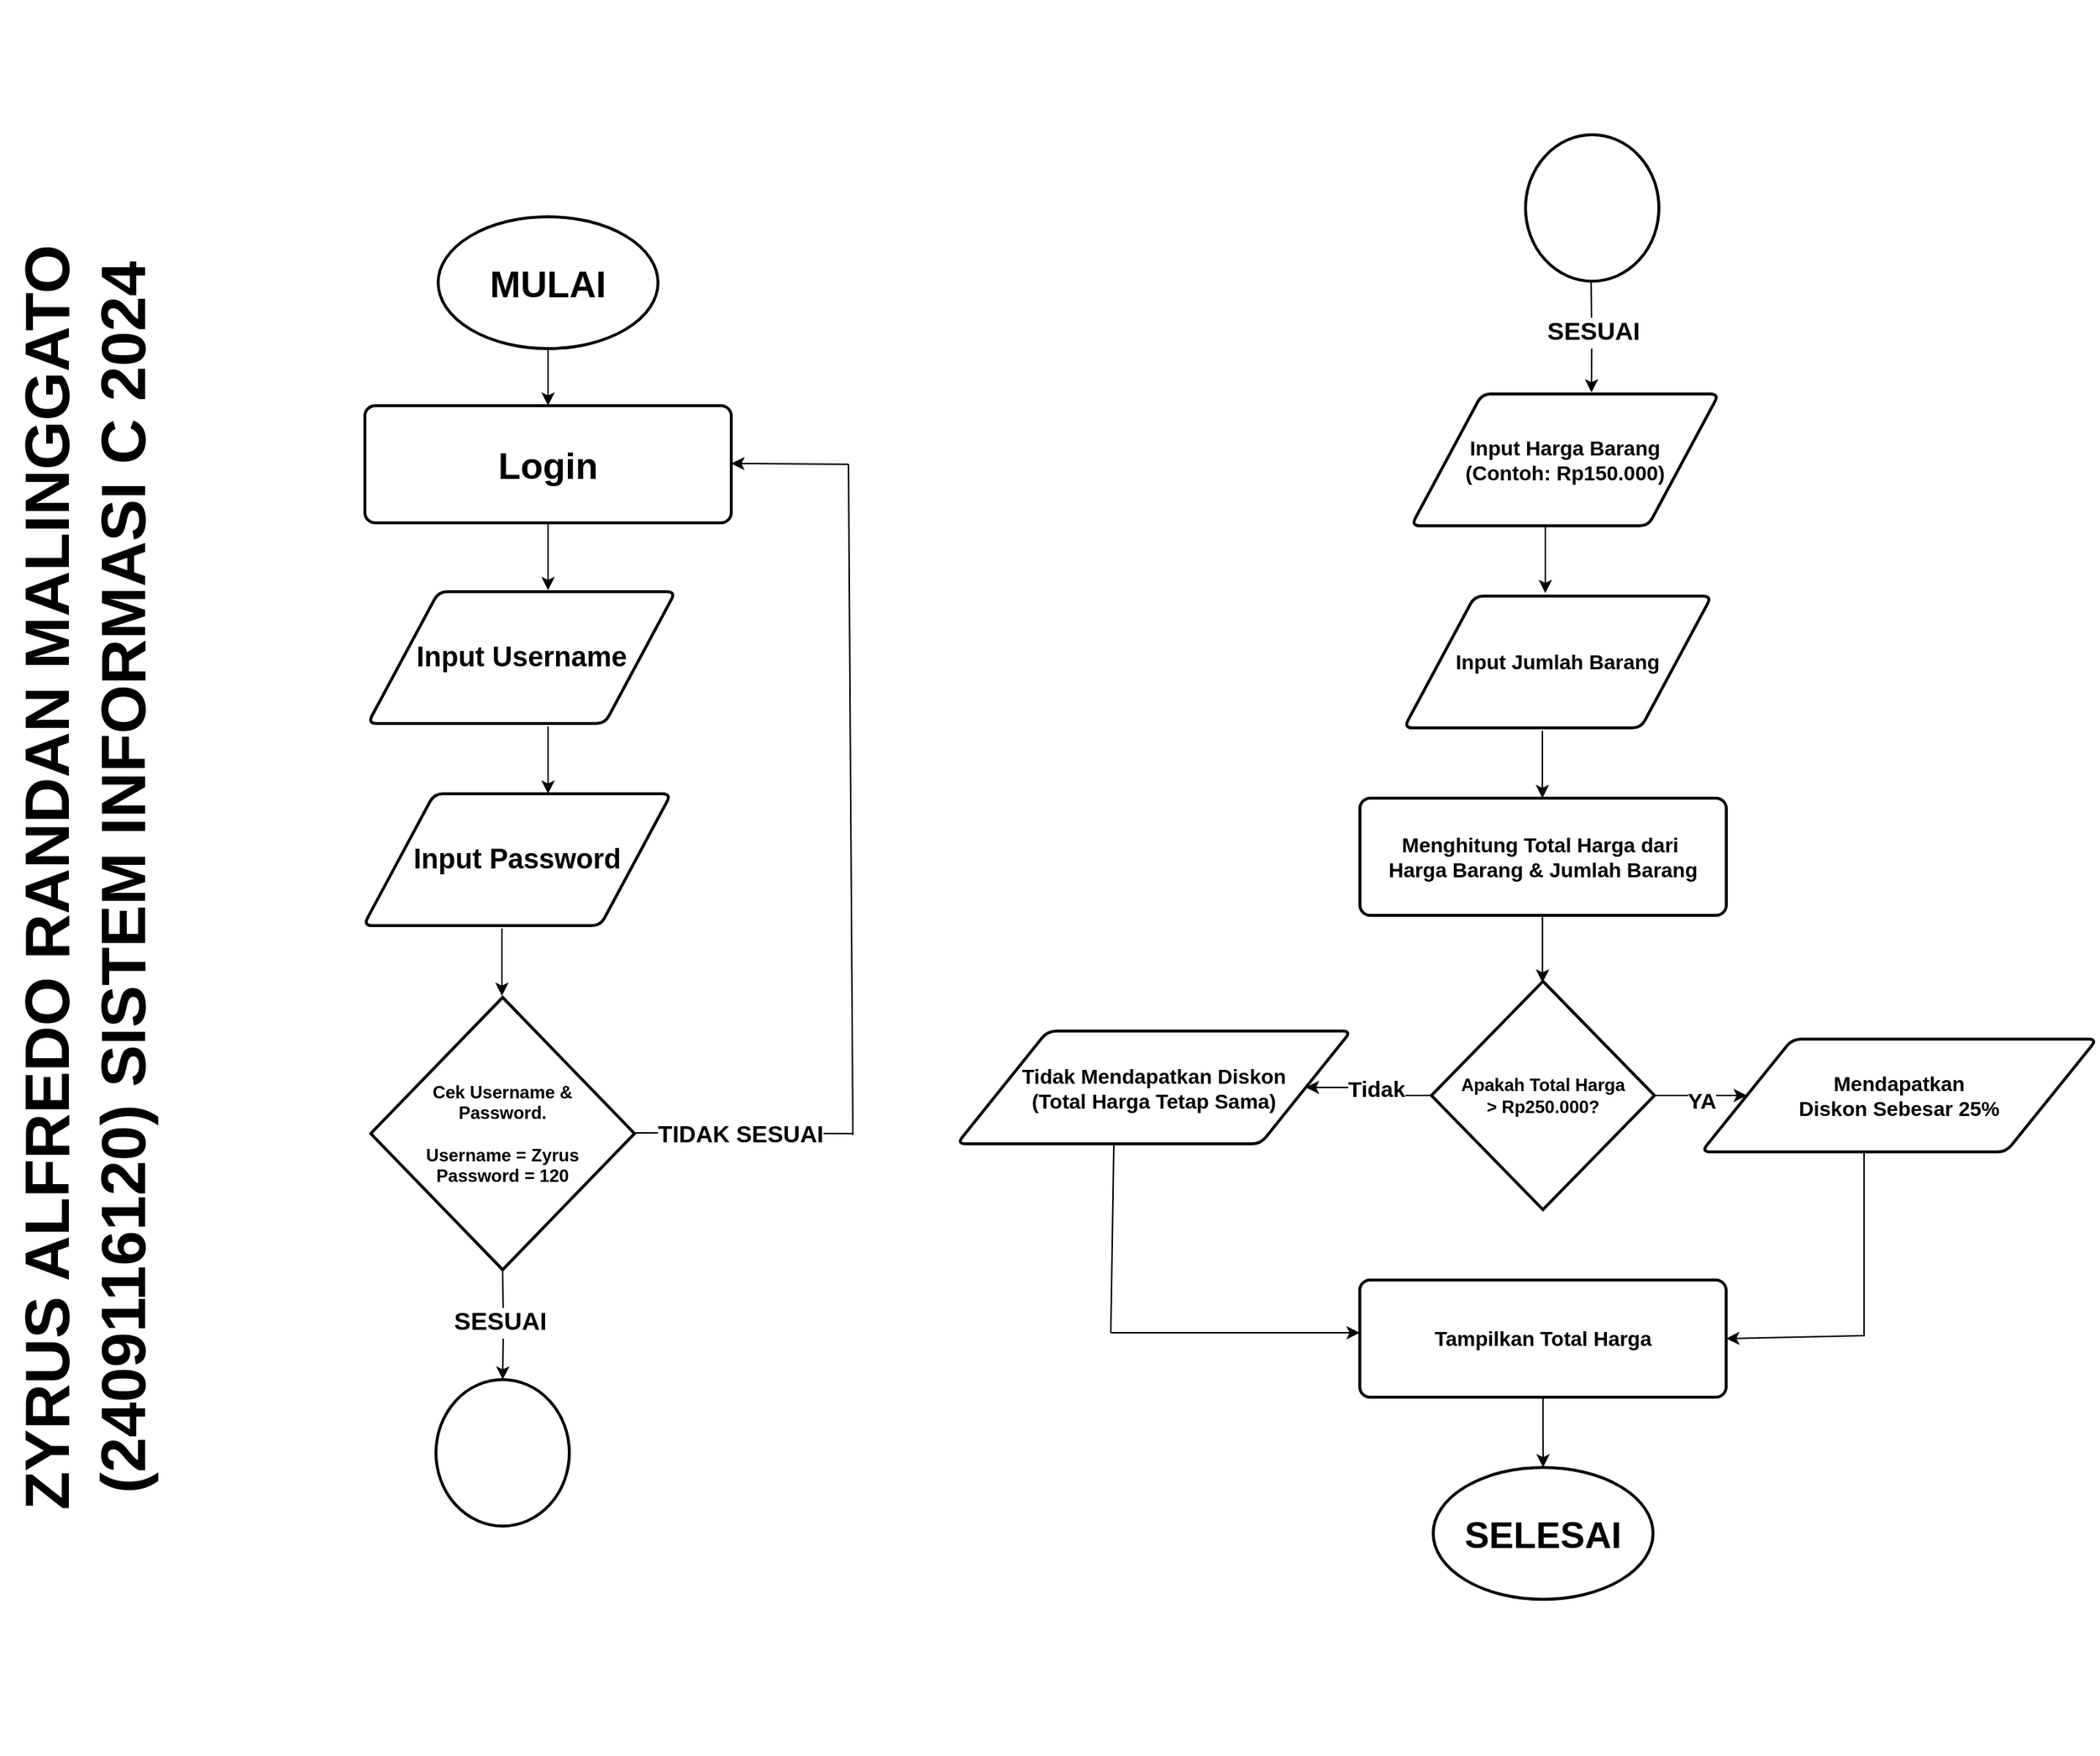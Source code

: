 <mxfile version="24.7.16">
  <diagram id="V-I0q0H2jCAGfMRHb6aa" name="Page-2">
    <mxGraphModel dx="2094" dy="2573" grid="0" gridSize="10" guides="1" tooltips="1" connect="1" arrows="1" fold="1" page="0" pageScale="1" pageWidth="827" pageHeight="1169" math="0" shadow="0">
      <root>
        <mxCell id="0" />
        <mxCell id="1" parent="0" />
        <mxCell id="iOdGbbsAf_IY3Q9x4Y7G-1" value="" style="edgeStyle=orthogonalEdgeStyle;rounded=0;orthogonalLoop=1;jettySize=auto;html=1;" edge="1" parent="1" source="iOdGbbsAf_IY3Q9x4Y7G-2" target="iOdGbbsAf_IY3Q9x4Y7G-12">
          <mxGeometry relative="1" as="geometry" />
        </mxCell>
        <mxCell id="iOdGbbsAf_IY3Q9x4Y7G-2" value="&lt;font style=&quot;font-size: 25px;&quot;&gt;&lt;b&gt;MULAI&lt;/b&gt;&lt;/font&gt;" style="strokeWidth=2;html=1;shape=mxgraph.flowchart.start_1;whiteSpace=wrap;" vertex="1" parent="1">
          <mxGeometry x="85" y="-1120" width="150" height="90" as="geometry" />
        </mxCell>
        <mxCell id="iOdGbbsAf_IY3Q9x4Y7G-3" value="&lt;b style=&quot;&quot;&gt;&lt;font style=&quot;font-size: 19px;&quot;&gt;Input Username&lt;/font&gt;&lt;/b&gt;" style="shape=parallelogram;html=1;strokeWidth=2;perimeter=parallelogramPerimeter;whiteSpace=wrap;rounded=1;arcSize=12;size=0.23;" vertex="1" parent="1">
          <mxGeometry x="37" y="-864" width="210" height="90" as="geometry" />
        </mxCell>
        <mxCell id="iOdGbbsAf_IY3Q9x4Y7G-4" value="&lt;b style=&quot;&quot;&gt;&lt;font style=&quot;font-size: 19px;&quot;&gt;Input Password&lt;/font&gt;&lt;/b&gt;" style="shape=parallelogram;html=1;strokeWidth=2;perimeter=parallelogramPerimeter;whiteSpace=wrap;rounded=1;arcSize=12;size=0.23;" vertex="1" parent="1">
          <mxGeometry x="34" y="-726" width="210" height="90" as="geometry" />
        </mxCell>
        <mxCell id="iOdGbbsAf_IY3Q9x4Y7G-5" style="edgeStyle=orthogonalEdgeStyle;rounded=0;orthogonalLoop=1;jettySize=auto;html=1;exitX=0.5;exitY=1;exitDx=0;exitDy=0;exitPerimeter=0;entryX=0.543;entryY=-0.031;entryDx=0;entryDy=0;entryPerimeter=0;" edge="1" parent="1">
          <mxGeometry relative="1" as="geometry">
            <mxPoint x="160" y="-772" as="sourcePoint" />
            <mxPoint x="160" y="-726" as="targetPoint" />
          </mxGeometry>
        </mxCell>
        <mxCell id="iOdGbbsAf_IY3Q9x4Y7G-6" style="edgeStyle=orthogonalEdgeStyle;rounded=0;orthogonalLoop=1;jettySize=auto;html=1;exitX=0.5;exitY=1;exitDx=0;exitDy=0;exitPerimeter=0;entryX=0.543;entryY=-0.031;entryDx=0;entryDy=0;entryPerimeter=0;" edge="1" parent="1">
          <mxGeometry relative="1" as="geometry">
            <mxPoint x="128.5" y="-634" as="sourcePoint" />
            <mxPoint x="128.5" y="-588" as="targetPoint" />
          </mxGeometry>
        </mxCell>
        <mxCell id="iOdGbbsAf_IY3Q9x4Y7G-7" value="&lt;b&gt;Cek Username &amp;amp;&lt;/b&gt;&lt;div&gt;&lt;b&gt;Password.&lt;/b&gt;&lt;/div&gt;&lt;div&gt;&lt;br&gt;&lt;/div&gt;&lt;div&gt;&lt;b&gt;Username = Zyrus&lt;/b&gt;&lt;/div&gt;&lt;div&gt;&lt;b&gt;Password = 120&lt;/b&gt;&lt;/div&gt;" style="strokeWidth=2;html=1;shape=mxgraph.flowchart.decision;whiteSpace=wrap;" vertex="1" parent="1">
          <mxGeometry x="39" y="-587" width="180" height="186" as="geometry" />
        </mxCell>
        <mxCell id="iOdGbbsAf_IY3Q9x4Y7G-8" value="" style="endArrow=none;html=1;rounded=0;exitX=0.398;exitY=0.994;exitDx=0;exitDy=0;exitPerimeter=0;" edge="1" parent="1">
          <mxGeometry width="50" height="50" relative="1" as="geometry">
            <mxPoint x="217.002" y="-494.502" as="sourcePoint" />
            <mxPoint x="368" y="-494" as="targetPoint" />
          </mxGeometry>
        </mxCell>
        <mxCell id="iOdGbbsAf_IY3Q9x4Y7G-9" value="&lt;b&gt;&lt;font style=&quot;font-size: 16px;&quot;&gt;TIDAK SESUAI&lt;/font&gt;&lt;/b&gt;" style="edgeLabel;html=1;align=center;verticalAlign=middle;resizable=0;points=[];" vertex="1" connectable="0" parent="iOdGbbsAf_IY3Q9x4Y7G-8">
          <mxGeometry x="-0.289" y="1" relative="1" as="geometry">
            <mxPoint x="20" y="1" as="offset" />
          </mxGeometry>
        </mxCell>
        <mxCell id="iOdGbbsAf_IY3Q9x4Y7G-10" value="" style="endArrow=none;html=1;rounded=0;" edge="1" parent="1">
          <mxGeometry width="50" height="50" relative="1" as="geometry">
            <mxPoint x="365" y="-951" as="sourcePoint" />
            <mxPoint x="368" y="-493" as="targetPoint" />
          </mxGeometry>
        </mxCell>
        <mxCell id="iOdGbbsAf_IY3Q9x4Y7G-11" value="" style="endArrow=classic;html=1;rounded=0;entryX=1;entryY=0.5;entryDx=0;entryDy=0;" edge="1" parent="1">
          <mxGeometry width="50" height="50" relative="1" as="geometry">
            <mxPoint x="365" y="-951" as="sourcePoint" />
            <mxPoint x="285.0" y="-951.5" as="targetPoint" />
          </mxGeometry>
        </mxCell>
        <mxCell id="iOdGbbsAf_IY3Q9x4Y7G-12" value="&lt;b style=&quot;&quot;&gt;&lt;font style=&quot;font-size: 25px;&quot;&gt;Login&lt;/font&gt;&lt;/b&gt;" style="rounded=1;whiteSpace=wrap;html=1;absoluteArcSize=1;arcSize=14;strokeWidth=2;" vertex="1" parent="1">
          <mxGeometry x="35" y="-991" width="250" height="80" as="geometry" />
        </mxCell>
        <mxCell id="iOdGbbsAf_IY3Q9x4Y7G-13" style="edgeStyle=orthogonalEdgeStyle;rounded=0;orthogonalLoop=1;jettySize=auto;html=1;exitX=0.5;exitY=1;exitDx=0;exitDy=0;exitPerimeter=0;entryX=0.543;entryY=-0.031;entryDx=0;entryDy=0;entryPerimeter=0;" edge="1" parent="1">
          <mxGeometry relative="1" as="geometry">
            <mxPoint x="160" y="-911" as="sourcePoint" />
            <mxPoint x="160" y="-865" as="targetPoint" />
          </mxGeometry>
        </mxCell>
        <mxCell id="iOdGbbsAf_IY3Q9x4Y7G-14" value="" style="strokeWidth=2;html=1;shape=mxgraph.flowchart.start_2;whiteSpace=wrap;" vertex="1" parent="1">
          <mxGeometry x="83.5" y="-326" width="91" height="100" as="geometry" />
        </mxCell>
        <mxCell id="iOdGbbsAf_IY3Q9x4Y7G-15" style="edgeStyle=orthogonalEdgeStyle;rounded=0;orthogonalLoop=1;jettySize=auto;html=1;exitX=0.5;exitY=1;exitDx=0;exitDy=0;exitPerimeter=0;entryX=0.5;entryY=0;entryDx=0;entryDy=0;entryPerimeter=0;" edge="1" parent="1" target="iOdGbbsAf_IY3Q9x4Y7G-14">
          <mxGeometry relative="1" as="geometry">
            <mxPoint x="129" y="-401" as="sourcePoint" />
            <mxPoint x="129" y="-355" as="targetPoint" />
          </mxGeometry>
        </mxCell>
        <mxCell id="x7b8Z1CNL2ZkZAmXsehD-28" value="&lt;font style=&quot;font-size: 17px;&quot;&gt;&lt;b&gt;SESUAI&lt;/b&gt;&lt;/font&gt;" style="edgeLabel;html=1;align=center;verticalAlign=middle;resizable=0;points=[];" vertex="1" connectable="0" parent="iOdGbbsAf_IY3Q9x4Y7G-15">
          <mxGeometry x="-0.047" y="-2" relative="1" as="geometry">
            <mxPoint x="-1" as="offset" />
          </mxGeometry>
        </mxCell>
        <mxCell id="x7b8Z1CNL2ZkZAmXsehD-1" value="&lt;font style=&quot;font-size: 14px;&quot;&gt;&lt;b&gt;Input Harga Barang&lt;/b&gt;&lt;/font&gt;&lt;div style=&quot;font-size: 14px;&quot;&gt;&lt;b&gt;(Contoh: Rp150.000)&lt;/b&gt;&lt;/div&gt;" style="shape=parallelogram;html=1;strokeWidth=2;perimeter=parallelogramPerimeter;whiteSpace=wrap;rounded=1;arcSize=12;size=0.23;" vertex="1" parent="1">
          <mxGeometry x="749" y="-999" width="210" height="90" as="geometry" />
        </mxCell>
        <mxCell id="x7b8Z1CNL2ZkZAmXsehD-2" value="&lt;span style=&quot;font-size: 14px;&quot;&gt;&lt;b&gt;Input Jumlah Barang&lt;/b&gt;&lt;/span&gt;" style="shape=parallelogram;html=1;strokeWidth=2;perimeter=parallelogramPerimeter;whiteSpace=wrap;rounded=1;arcSize=12;size=0.23;" vertex="1" parent="1">
          <mxGeometry x="744" y="-861" width="210" height="90" as="geometry" />
        </mxCell>
        <mxCell id="x7b8Z1CNL2ZkZAmXsehD-3" style="edgeStyle=orthogonalEdgeStyle;rounded=0;orthogonalLoop=1;jettySize=auto;html=1;exitX=0.5;exitY=1;exitDx=0;exitDy=0;exitPerimeter=0;entryX=0.543;entryY=-0.031;entryDx=0;entryDy=0;entryPerimeter=0;" edge="1" parent="1">
          <mxGeometry relative="1" as="geometry">
            <mxPoint x="840.5" y="-909" as="sourcePoint" />
            <mxPoint x="840.5" y="-863" as="targetPoint" />
          </mxGeometry>
        </mxCell>
        <mxCell id="x7b8Z1CNL2ZkZAmXsehD-4" value="&lt;font style=&quot;font-size: 14px;&quot;&gt;&lt;b style=&quot;&quot;&gt;Menghitung Total Harga dari&amp;nbsp;&lt;/b&gt;&lt;/font&gt;&lt;div style=&quot;font-size: 14px;&quot;&gt;&lt;font style=&quot;font-size: 14px;&quot;&gt;&lt;b style=&quot;&quot;&gt;Harga Barang &amp;amp; Jumlah Barang&lt;/b&gt;&lt;/font&gt;&lt;/div&gt;" style="rounded=1;whiteSpace=wrap;html=1;absoluteArcSize=1;arcSize=14;strokeWidth=2;" vertex="1" parent="1">
          <mxGeometry x="714" y="-723" width="250" height="80" as="geometry" />
        </mxCell>
        <mxCell id="x7b8Z1CNL2ZkZAmXsehD-5" style="edgeStyle=orthogonalEdgeStyle;rounded=0;orthogonalLoop=1;jettySize=auto;html=1;exitX=0.5;exitY=1;exitDx=0;exitDy=0;exitPerimeter=0;entryX=0.543;entryY=-0.031;entryDx=0;entryDy=0;entryPerimeter=0;" edge="1" parent="1">
          <mxGeometry relative="1" as="geometry">
            <mxPoint x="838.5" y="-769" as="sourcePoint" />
            <mxPoint x="838.5" y="-723" as="targetPoint" />
          </mxGeometry>
        </mxCell>
        <mxCell id="x7b8Z1CNL2ZkZAmXsehD-6" value="" style="edgeStyle=orthogonalEdgeStyle;rounded=0;orthogonalLoop=1;jettySize=auto;html=1;" edge="1" parent="1" source="x7b8Z1CNL2ZkZAmXsehD-10" target="x7b8Z1CNL2ZkZAmXsehD-12">
          <mxGeometry relative="1" as="geometry" />
        </mxCell>
        <mxCell id="x7b8Z1CNL2ZkZAmXsehD-7" value="&lt;b&gt;&lt;font style=&quot;font-size: 15px;&quot;&gt;YA&lt;/font&gt;&lt;/b&gt;" style="edgeLabel;html=1;align=center;verticalAlign=middle;resizable=0;points=[];" vertex="1" connectable="0" parent="x7b8Z1CNL2ZkZAmXsehD-6">
          <mxGeometry x="0.206" y="-3" relative="1" as="geometry">
            <mxPoint as="offset" />
          </mxGeometry>
        </mxCell>
        <mxCell id="x7b8Z1CNL2ZkZAmXsehD-8" value="" style="edgeStyle=orthogonalEdgeStyle;rounded=0;orthogonalLoop=1;jettySize=auto;html=1;" edge="1" parent="1" source="x7b8Z1CNL2ZkZAmXsehD-10" target="x7b8Z1CNL2ZkZAmXsehD-13">
          <mxGeometry relative="1" as="geometry" />
        </mxCell>
        <mxCell id="x7b8Z1CNL2ZkZAmXsehD-9" value="Tidak" style="edgeLabel;html=1;align=center;verticalAlign=middle;resizable=0;points=[];fontSize=15;fontStyle=1" vertex="1" connectable="0" parent="x7b8Z1CNL2ZkZAmXsehD-8">
          <mxGeometry x="0.286" relative="1" as="geometry">
            <mxPoint x="15" as="offset" />
          </mxGeometry>
        </mxCell>
        <mxCell id="x7b8Z1CNL2ZkZAmXsehD-10" value="&lt;b&gt;Apakah Total Harga&lt;/b&gt;&lt;div&gt;&lt;b&gt;&amp;gt; Rp250.000?&lt;/b&gt;&lt;/div&gt;" style="strokeWidth=2;html=1;shape=mxgraph.flowchart.decision;whiteSpace=wrap;" vertex="1" parent="1">
          <mxGeometry x="762.75" y="-598" width="152.25" height="156" as="geometry" />
        </mxCell>
        <mxCell id="x7b8Z1CNL2ZkZAmXsehD-11" style="edgeStyle=orthogonalEdgeStyle;rounded=0;orthogonalLoop=1;jettySize=auto;html=1;exitX=0.5;exitY=1;exitDx=0;exitDy=0;exitPerimeter=0;entryX=0.543;entryY=-0.031;entryDx=0;entryDy=0;entryPerimeter=0;" edge="1" parent="1">
          <mxGeometry relative="1" as="geometry">
            <mxPoint x="838.57" y="-643" as="sourcePoint" />
            <mxPoint x="838.57" y="-597" as="targetPoint" />
          </mxGeometry>
        </mxCell>
        <mxCell id="x7b8Z1CNL2ZkZAmXsehD-12" value="&lt;span style=&quot;font-size: 14px;&quot;&gt;&lt;b&gt;Mendapatkan&lt;/b&gt;&lt;/span&gt;&lt;div&gt;&lt;span style=&quot;font-size: 14px;&quot;&gt;&lt;b&gt;Diskon Sebesar 25%&lt;/b&gt;&lt;/span&gt;&lt;/div&gt;" style="shape=parallelogram;html=1;strokeWidth=2;perimeter=parallelogramPerimeter;whiteSpace=wrap;rounded=1;arcSize=12;size=0.23;" vertex="1" parent="1">
          <mxGeometry x="947" y="-558.5" width="270" height="77" as="geometry" />
        </mxCell>
        <mxCell id="x7b8Z1CNL2ZkZAmXsehD-13" value="&lt;span style=&quot;font-size: 14px;&quot;&gt;&lt;b&gt;Tidak Mendapatkan Diskon&lt;/b&gt;&lt;/span&gt;&lt;div&gt;&lt;span style=&quot;font-size: 14px;&quot;&gt;&lt;b&gt;(Total Harga Tetap Sama)&lt;/b&gt;&lt;/span&gt;&lt;/div&gt;" style="shape=parallelogram;html=1;strokeWidth=2;perimeter=parallelogramPerimeter;whiteSpace=wrap;rounded=1;arcSize=12;size=0.23;" vertex="1" parent="1">
          <mxGeometry x="439" y="-564" width="269" height="77" as="geometry" />
        </mxCell>
        <mxCell id="x7b8Z1CNL2ZkZAmXsehD-14" value="" style="edgeStyle=orthogonalEdgeStyle;rounded=0;orthogonalLoop=1;jettySize=auto;html=1;" edge="1" parent="1" source="x7b8Z1CNL2ZkZAmXsehD-15" target="x7b8Z1CNL2ZkZAmXsehD-20">
          <mxGeometry relative="1" as="geometry" />
        </mxCell>
        <mxCell id="x7b8Z1CNL2ZkZAmXsehD-15" value="&lt;span style=&quot;font-size: 14px;&quot;&gt;&lt;b&gt;Tampilkan Total Harga&lt;/b&gt;&lt;/span&gt;" style="rounded=1;whiteSpace=wrap;html=1;absoluteArcSize=1;arcSize=14;strokeWidth=2;" vertex="1" parent="1">
          <mxGeometry x="713.88" y="-394" width="250" height="80" as="geometry" />
        </mxCell>
        <mxCell id="x7b8Z1CNL2ZkZAmXsehD-16" value="" style="endArrow=none;html=1;rounded=0;exitX=0.398;exitY=0.994;exitDx=0;exitDy=0;exitPerimeter=0;" edge="1" parent="1" source="x7b8Z1CNL2ZkZAmXsehD-13">
          <mxGeometry width="50" height="50" relative="1" as="geometry">
            <mxPoint x="558.255" y="-475.808" as="sourcePoint" />
            <mxPoint x="544" y="-358" as="targetPoint" />
          </mxGeometry>
        </mxCell>
        <mxCell id="x7b8Z1CNL2ZkZAmXsehD-17" value="" style="endArrow=classic;html=1;rounded=0;" edge="1" parent="1">
          <mxGeometry width="50" height="50" relative="1" as="geometry">
            <mxPoint x="544" y="-358" as="sourcePoint" />
            <mxPoint x="713.88" y="-358" as="targetPoint" />
          </mxGeometry>
        </mxCell>
        <mxCell id="x7b8Z1CNL2ZkZAmXsehD-18" value="" style="endArrow=none;html=1;rounded=0;exitX=0.398;exitY=0.994;exitDx=0;exitDy=0;exitPerimeter=0;" edge="1" parent="1">
          <mxGeometry width="50" height="50" relative="1" as="geometry">
            <mxPoint x="1058" y="-481.5" as="sourcePoint" />
            <mxPoint x="1058" y="-355.5" as="targetPoint" />
          </mxGeometry>
        </mxCell>
        <mxCell id="x7b8Z1CNL2ZkZAmXsehD-19" value="" style="endArrow=classic;html=1;rounded=0;entryX=1;entryY=0.5;entryDx=0;entryDy=0;" edge="1" parent="1" target="x7b8Z1CNL2ZkZAmXsehD-15">
          <mxGeometry width="50" height="50" relative="1" as="geometry">
            <mxPoint x="1058" y="-356" as="sourcePoint" />
            <mxPoint x="1027" y="-381" as="targetPoint" />
          </mxGeometry>
        </mxCell>
        <mxCell id="x7b8Z1CNL2ZkZAmXsehD-20" value="&lt;font style=&quot;font-size: 25px;&quot;&gt;&lt;b&gt;SELESAI&lt;/b&gt;&lt;/font&gt;" style="strokeWidth=2;html=1;shape=mxgraph.flowchart.start_1;whiteSpace=wrap;" vertex="1" parent="1">
          <mxGeometry x="764" y="-266" width="150" height="90" as="geometry" />
        </mxCell>
        <mxCell id="x7b8Z1CNL2ZkZAmXsehD-21" value="" style="strokeWidth=2;html=1;shape=mxgraph.flowchart.start_2;whiteSpace=wrap;" vertex="1" parent="1">
          <mxGeometry x="827" y="-1176" width="91" height="100" as="geometry" />
        </mxCell>
        <mxCell id="x7b8Z1CNL2ZkZAmXsehD-24" style="edgeStyle=orthogonalEdgeStyle;rounded=0;orthogonalLoop=1;jettySize=auto;html=1;exitX=0.5;exitY=1;exitDx=0;exitDy=0;exitPerimeter=0;" edge="1" parent="1">
          <mxGeometry relative="1" as="geometry">
            <mxPoint x="871.73" y="-1076" as="sourcePoint" />
            <mxPoint x="872" y="-1000" as="targetPoint" />
          </mxGeometry>
        </mxCell>
        <mxCell id="x7b8Z1CNL2ZkZAmXsehD-26" value="&lt;font style=&quot;font-size: 17px;&quot;&gt;&lt;b&gt;SESUAI&lt;/b&gt;&lt;/font&gt;" style="edgeLabel;html=1;align=center;verticalAlign=middle;resizable=0;points=[];" vertex="1" connectable="0" parent="x7b8Z1CNL2ZkZAmXsehD-24">
          <mxGeometry x="-0.54" y="1" relative="1" as="geometry">
            <mxPoint y="17" as="offset" />
          </mxGeometry>
        </mxCell>
        <mxCell id="x7b8Z1CNL2ZkZAmXsehD-29" value="&lt;font size=&quot;1&quot; style=&quot;&quot;&gt;&lt;b style=&quot;font-size: 43px;&quot;&gt;ZYRUS ALFREDO RANDAN MALINGGATO&lt;/b&gt;&lt;/font&gt;&lt;div&gt;&lt;span style=&quot;font-size: 43px;&quot;&gt;&lt;b&gt;(2409116120) SISTEM INFORMASI C 2024&lt;/b&gt;&lt;/span&gt;&lt;/div&gt;" style="text;html=1;align=center;verticalAlign=middle;whiteSpace=wrap;rounded=0;rotation=-90;" vertex="1" parent="1">
          <mxGeometry x="-755" y="-726" width="1198" height="114" as="geometry" />
        </mxCell>
      </root>
    </mxGraphModel>
  </diagram>
</mxfile>
